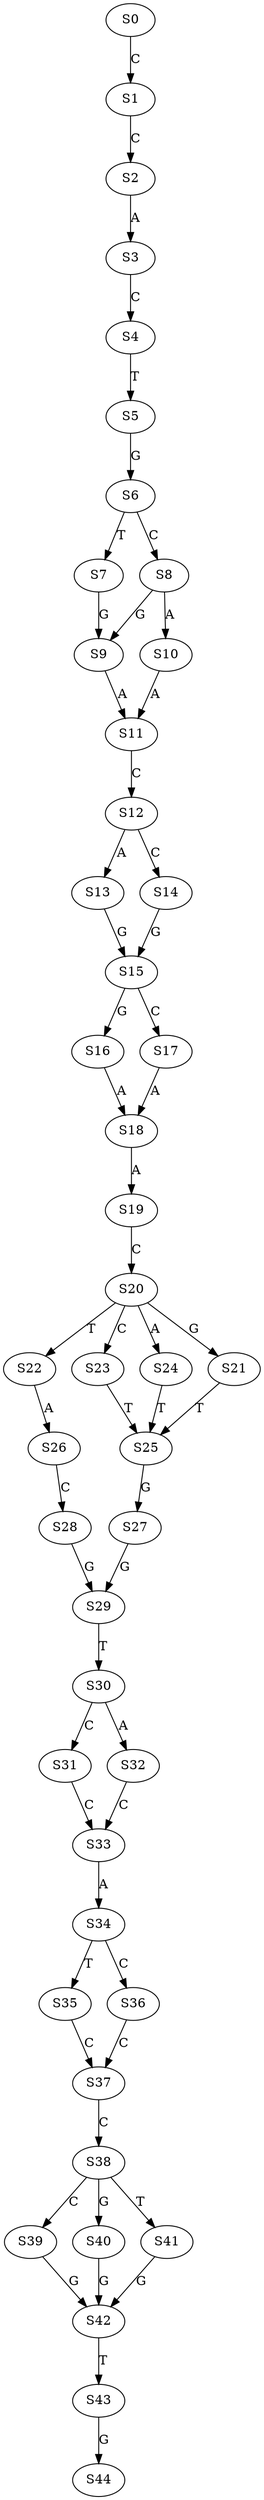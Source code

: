 strict digraph  {
	S0 -> S1 [ label = C ];
	S1 -> S2 [ label = C ];
	S2 -> S3 [ label = A ];
	S3 -> S4 [ label = C ];
	S4 -> S5 [ label = T ];
	S5 -> S6 [ label = G ];
	S6 -> S7 [ label = T ];
	S6 -> S8 [ label = C ];
	S7 -> S9 [ label = G ];
	S8 -> S10 [ label = A ];
	S8 -> S9 [ label = G ];
	S9 -> S11 [ label = A ];
	S10 -> S11 [ label = A ];
	S11 -> S12 [ label = C ];
	S12 -> S13 [ label = A ];
	S12 -> S14 [ label = C ];
	S13 -> S15 [ label = G ];
	S14 -> S15 [ label = G ];
	S15 -> S16 [ label = G ];
	S15 -> S17 [ label = C ];
	S16 -> S18 [ label = A ];
	S17 -> S18 [ label = A ];
	S18 -> S19 [ label = A ];
	S19 -> S20 [ label = C ];
	S20 -> S21 [ label = G ];
	S20 -> S22 [ label = T ];
	S20 -> S23 [ label = C ];
	S20 -> S24 [ label = A ];
	S21 -> S25 [ label = T ];
	S22 -> S26 [ label = A ];
	S23 -> S25 [ label = T ];
	S24 -> S25 [ label = T ];
	S25 -> S27 [ label = G ];
	S26 -> S28 [ label = C ];
	S27 -> S29 [ label = G ];
	S28 -> S29 [ label = G ];
	S29 -> S30 [ label = T ];
	S30 -> S31 [ label = C ];
	S30 -> S32 [ label = A ];
	S31 -> S33 [ label = C ];
	S32 -> S33 [ label = C ];
	S33 -> S34 [ label = A ];
	S34 -> S35 [ label = T ];
	S34 -> S36 [ label = C ];
	S35 -> S37 [ label = C ];
	S36 -> S37 [ label = C ];
	S37 -> S38 [ label = C ];
	S38 -> S39 [ label = C ];
	S38 -> S40 [ label = G ];
	S38 -> S41 [ label = T ];
	S39 -> S42 [ label = G ];
	S40 -> S42 [ label = G ];
	S41 -> S42 [ label = G ];
	S42 -> S43 [ label = T ];
	S43 -> S44 [ label = G ];
}

